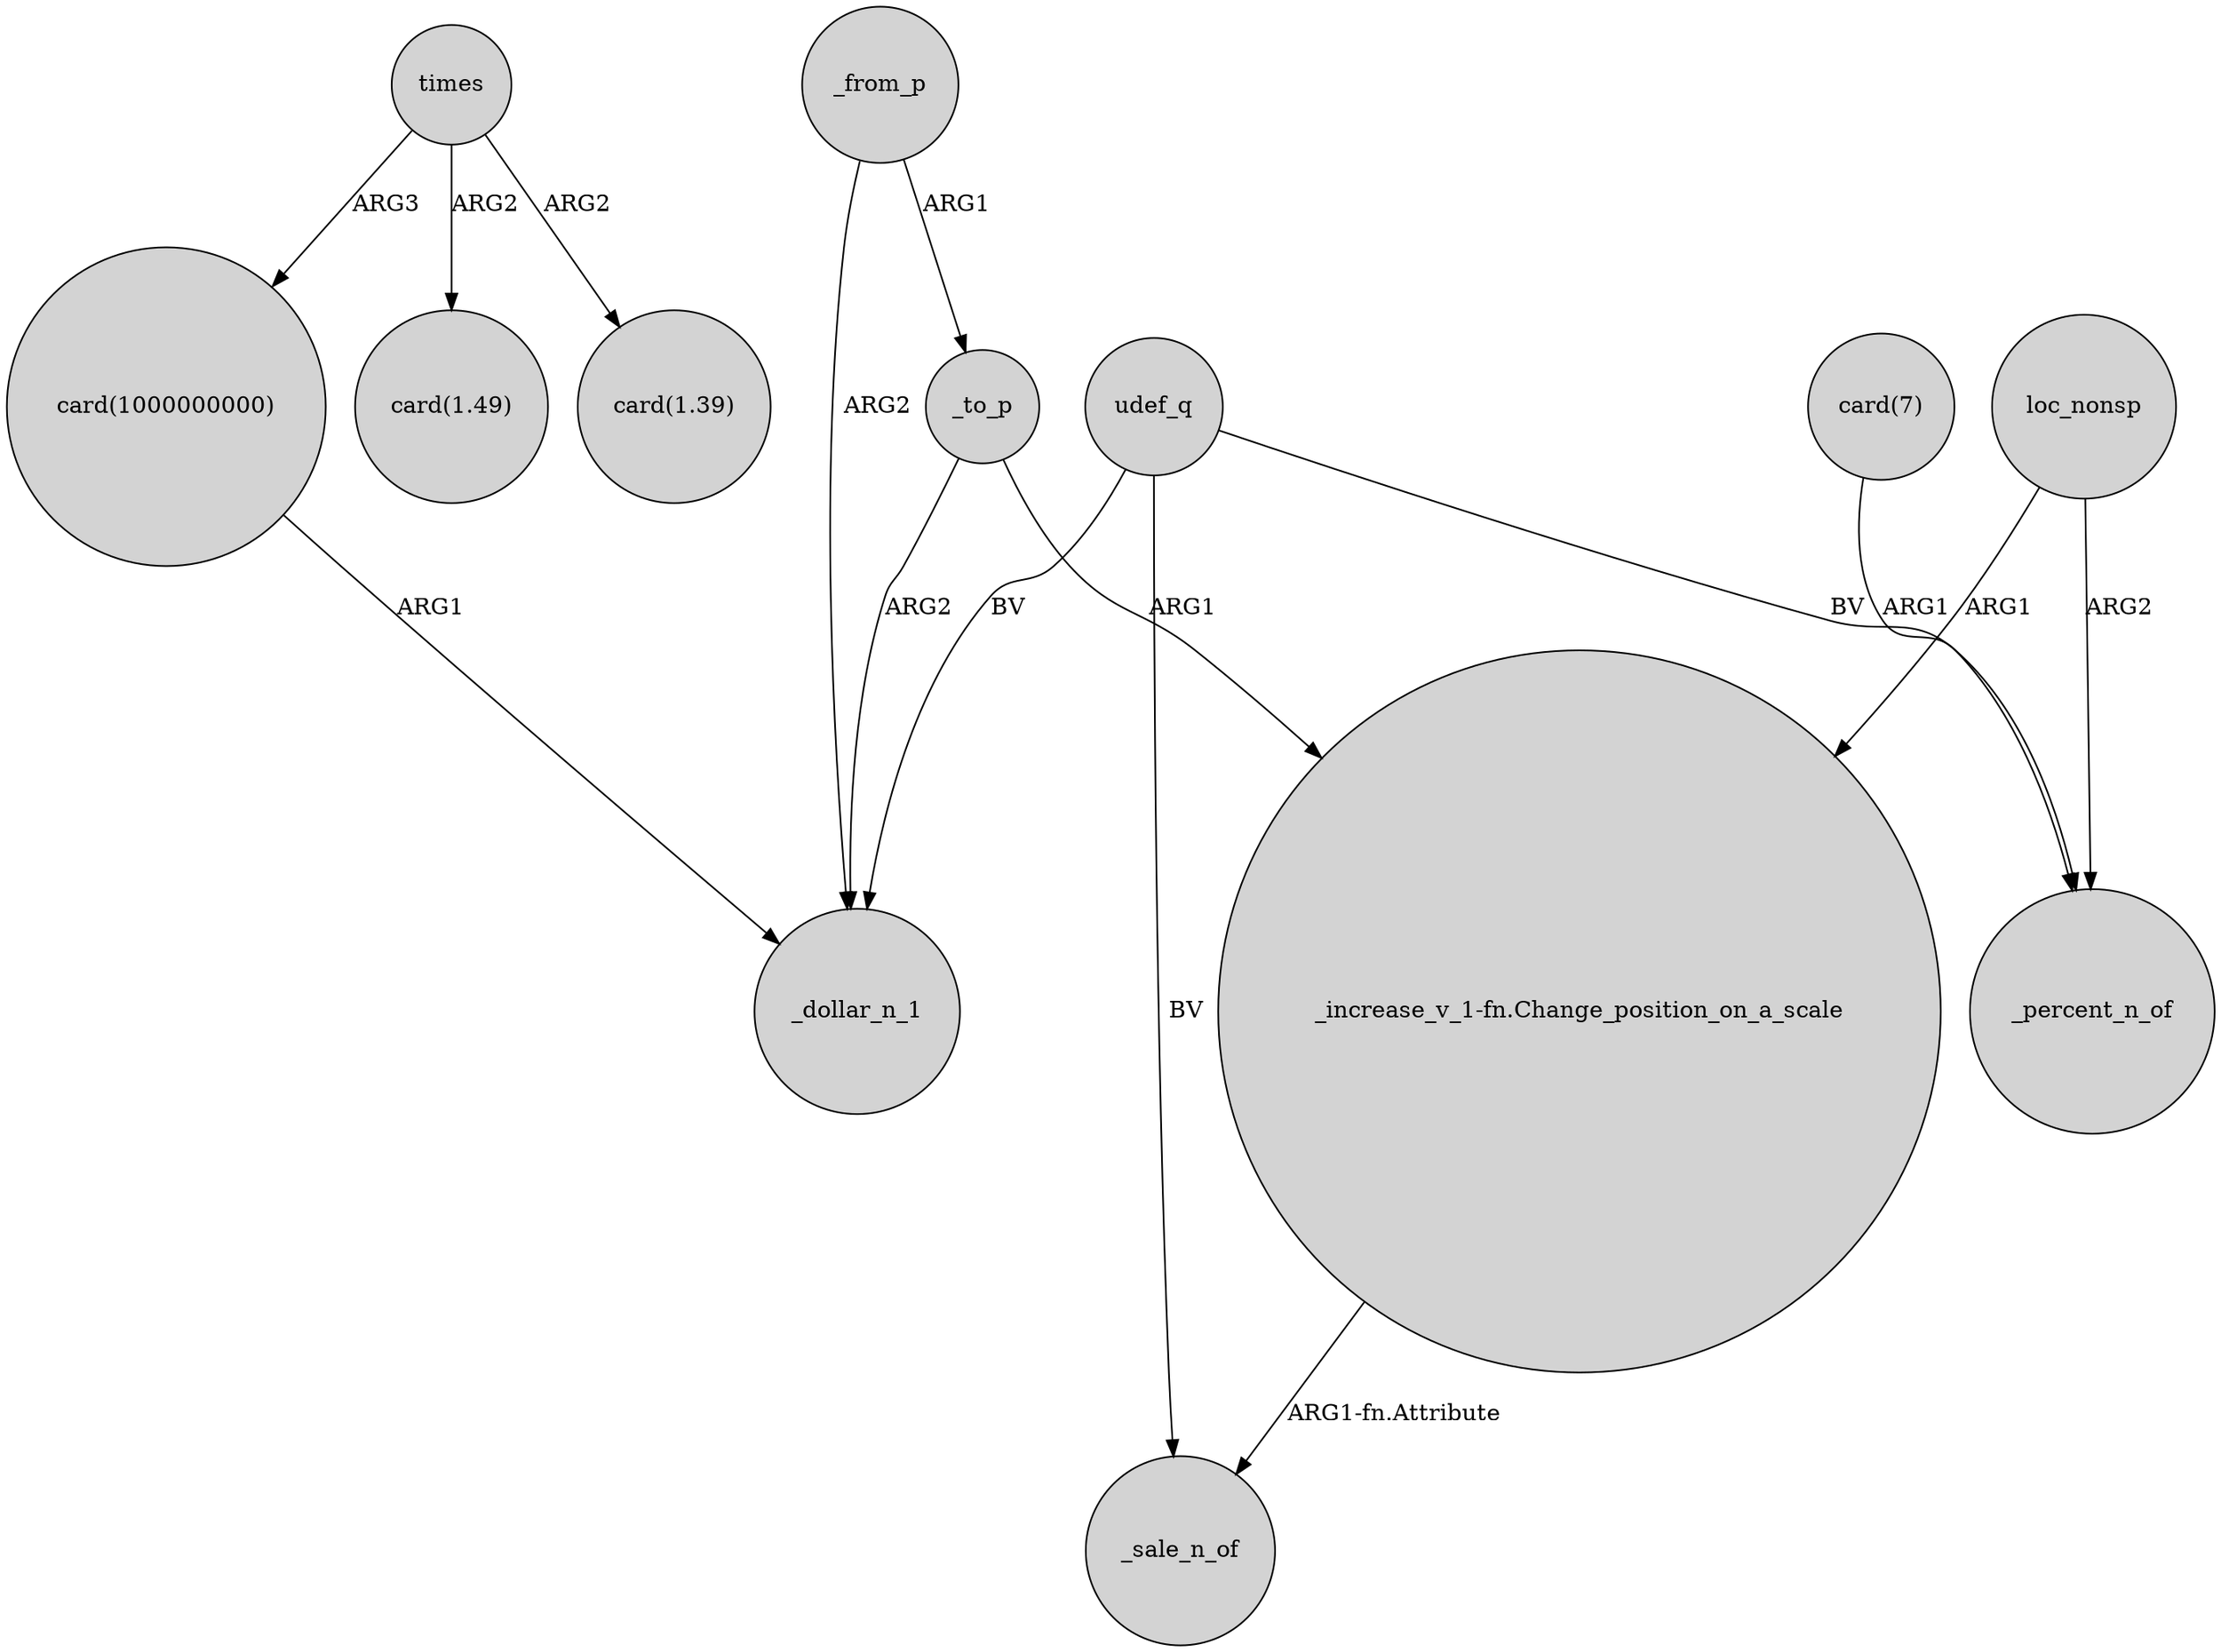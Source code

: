 digraph {
	node [shape=circle style=filled]
	_to_p -> "_increase_v_1-fn.Change_position_on_a_scale" [label=ARG1]
	"card(1000000000)" -> _dollar_n_1 [label=ARG1]
	udef_q -> _percent_n_of [label=BV]
	udef_q -> _sale_n_of [label=BV]
	_to_p -> _dollar_n_1 [label=ARG2]
	times -> "card(1.49)" [label=ARG2]
	"card(7)" -> _percent_n_of [label=ARG1]
	times -> "card(1.39)" [label=ARG2]
	times -> "card(1000000000)" [label=ARG3]
	udef_q -> _dollar_n_1 [label=BV]
	"_increase_v_1-fn.Change_position_on_a_scale" -> _sale_n_of [label="ARG1-fn.Attribute"]
	loc_nonsp -> "_increase_v_1-fn.Change_position_on_a_scale" [label=ARG1]
	_from_p -> _to_p [label=ARG1]
	_from_p -> _dollar_n_1 [label=ARG2]
	loc_nonsp -> _percent_n_of [label=ARG2]
}
